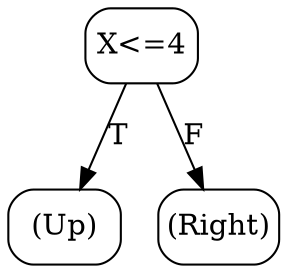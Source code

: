 // decision tree
digraph {
	1 [label="(Up)" margin="0.05,0.05" shape=box style=rounded]
	2 [label="(Right)" margin="0.05,0.05" shape=box style=rounded]
	0 [label="X<=4" margin="0.05,0.05" shape=box style=rounded]
	0 -> 1 [label=T]
	0 -> 2 [label=F]
}
